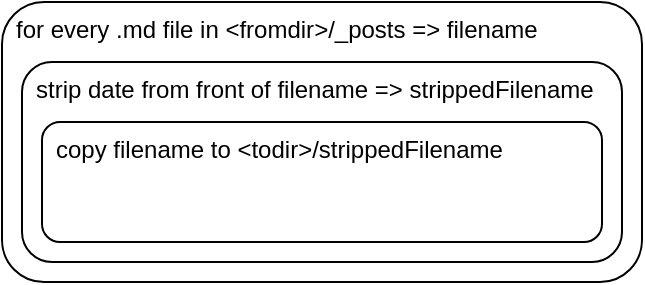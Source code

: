<mxfile version="14.6.13" type="device"><diagram id="jQ0RK3g58ZLBcBZeE6PT" name="Page-1"><mxGraphModel dx="1106" dy="749" grid="1" gridSize="10" guides="1" tooltips="1" connect="1" arrows="1" fold="1" page="1" pageScale="1" pageWidth="1100" pageHeight="850" math="0" shadow="0"><root><mxCell id="0"/><mxCell id="1" parent="0"/><mxCell id="g87nfN_tG-VJOg0z64wq-1" value="for every .md file in &amp;lt;fromdir&lt;i&gt;&amp;gt;&lt;/i&gt;/_posts =&amp;gt; filename" style="rounded=1;whiteSpace=wrap;html=1;verticalAlign=top;align=left;spacingLeft=5;" vertex="1" parent="1"><mxGeometry x="160" y="80" width="320" height="140" as="geometry"/></mxCell><mxCell id="g87nfN_tG-VJOg0z64wq-2" value="strip date from front of filename =&amp;gt; strippedFilename" style="rounded=1;whiteSpace=wrap;html=1;verticalAlign=top;align=left;spacingLeft=5;" vertex="1" parent="1"><mxGeometry x="170" y="110" width="300" height="100" as="geometry"/></mxCell><mxCell id="g87nfN_tG-VJOg0z64wq-3" value="copy filename to &amp;lt;todir&amp;gt;/strippedFilename" style="rounded=1;whiteSpace=wrap;html=1;verticalAlign=top;align=left;spacingLeft=5;" vertex="1" parent="1"><mxGeometry x="180" y="140" width="280" height="60" as="geometry"/></mxCell></root></mxGraphModel></diagram></mxfile>